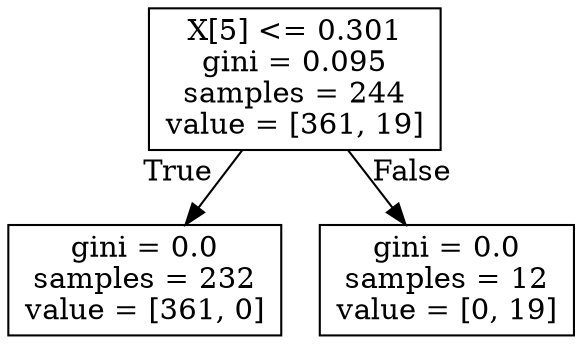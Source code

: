 digraph Tree {
node [shape=box] ;
0 [label="X[5] <= 0.301\ngini = 0.095\nsamples = 244\nvalue = [361, 19]"] ;
1 [label="gini = 0.0\nsamples = 232\nvalue = [361, 0]"] ;
0 -> 1 [labeldistance=2.5, labelangle=45, headlabel="True"] ;
2 [label="gini = 0.0\nsamples = 12\nvalue = [0, 19]"] ;
0 -> 2 [labeldistance=2.5, labelangle=-45, headlabel="False"] ;
}